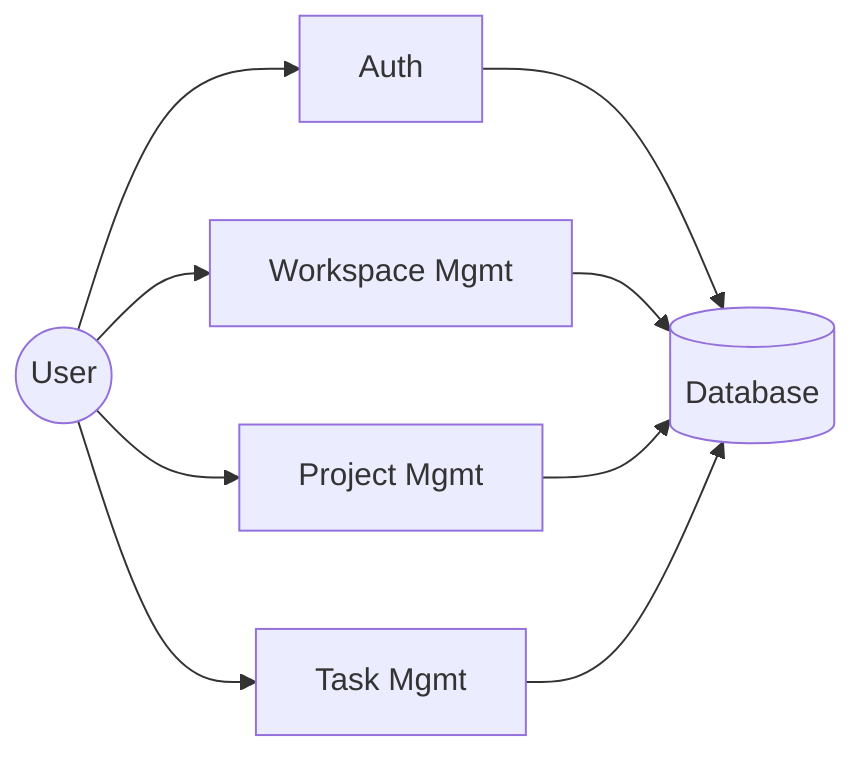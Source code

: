 flowchart LR
  User((User)) --> Auth[Auth]
  User --> WM[Workspace Mgmt]
  User --> PM[Project Mgmt]
  User --> TM[Task Mgmt]
  Auth --> DB[(Database)]
  WM --> DB
  PM --> DB
  TM --> DB
  %% compact main process overview (horizontal)